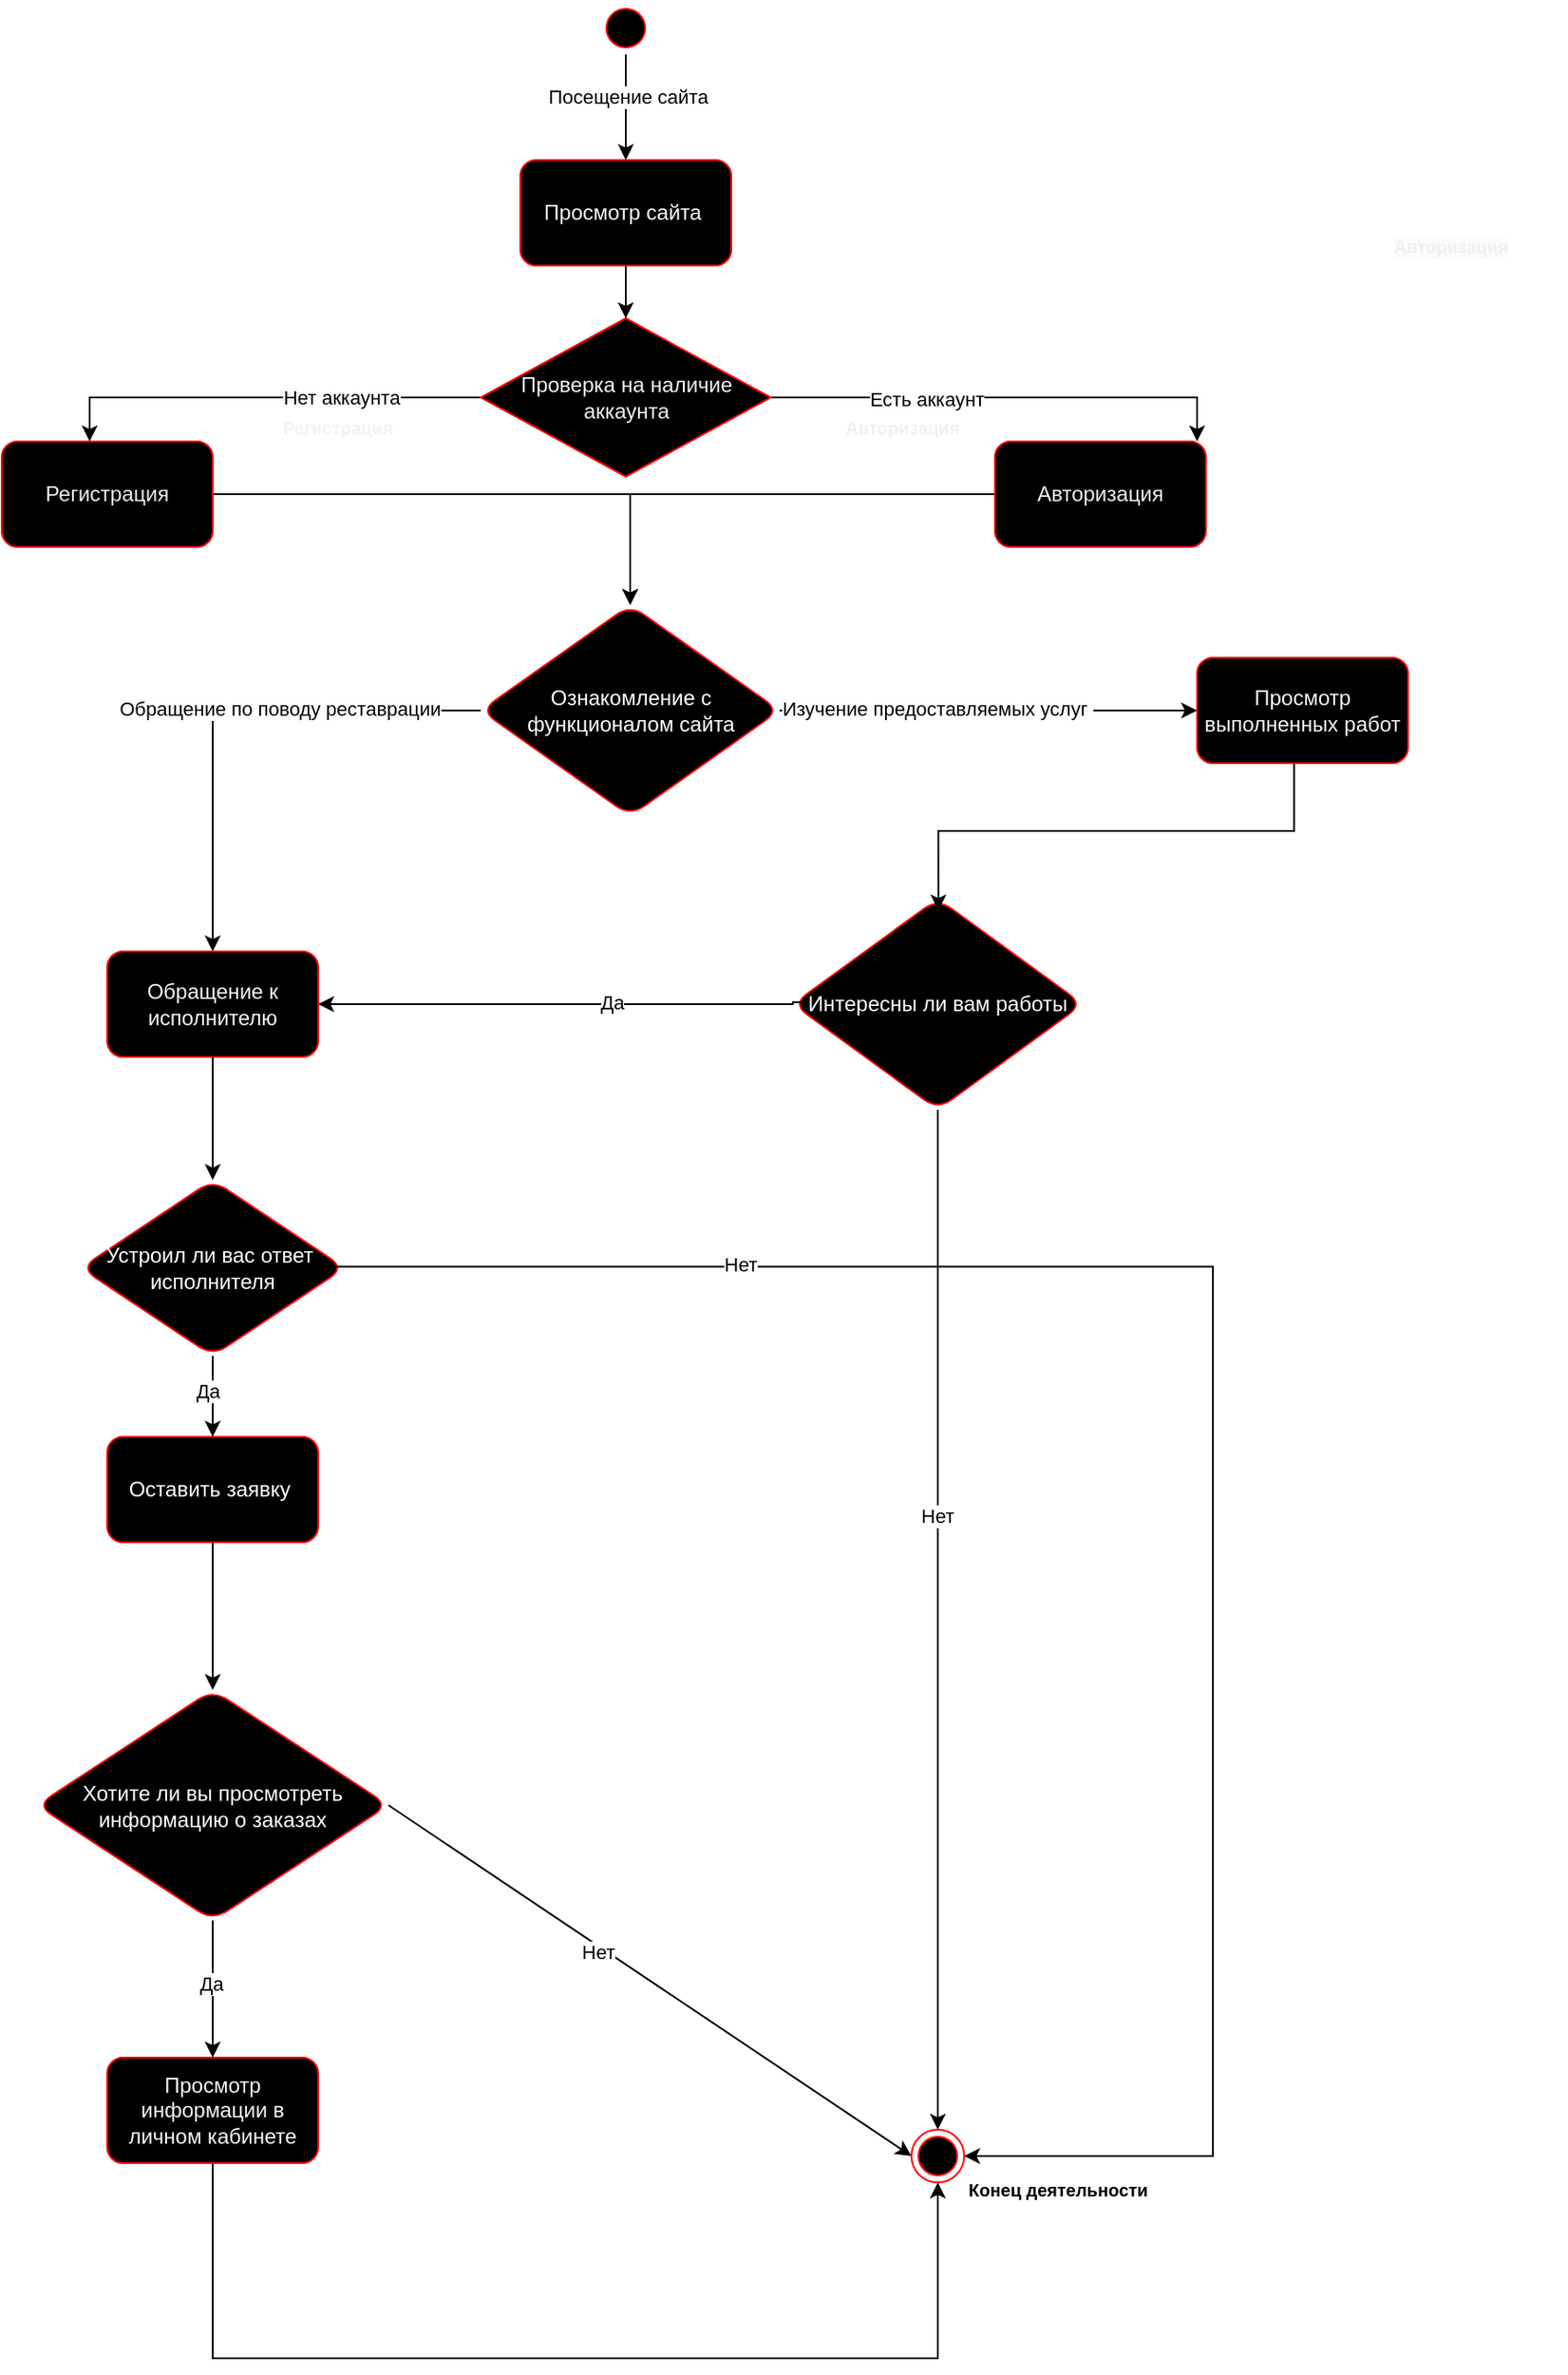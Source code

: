 <mxfile version="22.1.11" type="device">
  <diagram name="Page-1" id="e7e014a7-5840-1c2e-5031-d8a46d1fe8dd">
    <mxGraphModel dx="1594" dy="898" grid="1" gridSize="10" guides="1" tooltips="1" connect="1" arrows="1" fold="1" page="1" pageScale="1" pageWidth="1169" pageHeight="826" background="none" math="0" shadow="0">
      <root>
        <mxCell id="0" />
        <mxCell id="1" parent="0" />
        <mxCell id="uDLymxrox1xTa2X5VVM9-57" value="" style="edgeStyle=orthogonalEdgeStyle;rounded=0;orthogonalLoop=1;jettySize=auto;html=1;entryX=0.5;entryY=0;entryDx=0;entryDy=0;exitX=0.5;exitY=1;exitDx=0;exitDy=0;" parent="1" source="uDLymxrox1xTa2X5VVM9-41" target="uDLymxrox1xTa2X5VVM9-59" edge="1">
          <mxGeometry relative="1" as="geometry">
            <mxPoint x="585" y="150" as="sourcePoint" />
            <mxPoint x="585.0" y="210" as="targetPoint" />
          </mxGeometry>
        </mxCell>
        <mxCell id="kPhSQbMpM69LgPJ4Yq7M-47" value="Посещение сайта" style="edgeLabel;html=1;align=center;verticalAlign=middle;resizable=0;points=[];" parent="uDLymxrox1xTa2X5VVM9-57" vertex="1" connectable="0">
          <mxGeometry x="-0.193" y="1" relative="1" as="geometry">
            <mxPoint as="offset" />
          </mxGeometry>
        </mxCell>
        <mxCell id="uDLymxrox1xTa2X5VVM9-41" value="" style="ellipse;shape=startState;fillColor=#000000;strokeColor=#ff0000;" parent="1" vertex="1">
          <mxGeometry x="570" y="10" width="30" height="30" as="geometry" />
        </mxCell>
        <mxCell id="uDLymxrox1xTa2X5VVM9-42" value="&lt;h1&gt;&lt;br&gt;&lt;/h1&gt;" style="text;html=1;strokeColor=none;fillColor=none;spacing=5;spacingTop=-20;whiteSpace=wrap;overflow=hidden;rounded=0;" parent="1" vertex="1">
          <mxGeometry x="600" y="120" width="100" height="40" as="geometry" />
        </mxCell>
        <mxCell id="uDLymxrox1xTa2X5VVM9-50" value="" style="edgeStyle=orthogonalEdgeStyle;rounded=0;orthogonalLoop=1;jettySize=auto;html=1;" parent="1" source="uDLymxrox1xTa2X5VVM9-47" target="uDLymxrox1xTa2X5VVM9-49" edge="1">
          <mxGeometry relative="1" as="geometry">
            <Array as="points">
              <mxPoint x="910" y="235" />
            </Array>
          </mxGeometry>
        </mxCell>
        <mxCell id="uDLymxrox1xTa2X5VVM9-72" value="Есть аккаунт" style="edgeLabel;html=1;align=center;verticalAlign=middle;resizable=0;points=[];" parent="uDLymxrox1xTa2X5VVM9-50" vertex="1" connectable="0">
          <mxGeometry x="-0.339" y="-1" relative="1" as="geometry">
            <mxPoint as="offset" />
          </mxGeometry>
        </mxCell>
        <mxCell id="uDLymxrox1xTa2X5VVM9-52" value="" style="edgeStyle=orthogonalEdgeStyle;rounded=0;orthogonalLoop=1;jettySize=auto;html=1;" parent="1" source="uDLymxrox1xTa2X5VVM9-47" target="uDLymxrox1xTa2X5VVM9-51" edge="1">
          <mxGeometry relative="1" as="geometry">
            <Array as="points">
              <mxPoint x="280" y="235" />
            </Array>
          </mxGeometry>
        </mxCell>
        <mxCell id="uDLymxrox1xTa2X5VVM9-71" value="Нет аккаунта" style="edgeLabel;html=1;align=center;verticalAlign=middle;resizable=0;points=[];" parent="uDLymxrox1xTa2X5VVM9-52" vertex="1" connectable="0">
          <mxGeometry x="-0.352" relative="1" as="geometry">
            <mxPoint as="offset" />
          </mxGeometry>
        </mxCell>
        <mxCell id="uDLymxrox1xTa2X5VVM9-47" value="&lt;font color=&quot;#f0f0f0&quot;&gt;Проверка на наличие аккаунта&lt;/font&gt;" style="rhombus;whiteSpace=wrap;html=1;fillColor=#000000;strokeColor=#ff0000;" parent="1" vertex="1">
          <mxGeometry x="502.5" y="190" width="165" height="90" as="geometry" />
        </mxCell>
        <mxCell id="uDLymxrox1xTa2X5VVM9-65" value="" style="edgeStyle=orthogonalEdgeStyle;rounded=0;orthogonalLoop=1;jettySize=auto;html=1;entryX=0.5;entryY=0;entryDx=0;entryDy=0;" parent="1" source="uDLymxrox1xTa2X5VVM9-49" target="uDLymxrox1xTa2X5VVM9-60" edge="1">
          <mxGeometry relative="1" as="geometry">
            <mxPoint x="570" y="550" as="targetPoint" />
          </mxGeometry>
        </mxCell>
        <mxCell id="uDLymxrox1xTa2X5VVM9-49" value="&lt;font color=&quot;#f0f0f0&quot;&gt;Авторизация&lt;br&gt;&lt;/font&gt;" style="rounded=1;whiteSpace=wrap;html=1;fillColor=#000000;strokeColor=#ff0000;" parent="1" vertex="1">
          <mxGeometry x="795" y="260" width="120" height="60" as="geometry" />
        </mxCell>
        <mxCell id="uDLymxrox1xTa2X5VVM9-61" value="" style="edgeStyle=orthogonalEdgeStyle;rounded=0;orthogonalLoop=1;jettySize=auto;html=1;" parent="1" source="uDLymxrox1xTa2X5VVM9-51" target="uDLymxrox1xTa2X5VVM9-60" edge="1">
          <mxGeometry relative="1" as="geometry" />
        </mxCell>
        <mxCell id="uDLymxrox1xTa2X5VVM9-51" value="&lt;font color=&quot;#ebebeb&quot;&gt;Регистрация&lt;/font&gt;" style="rounded=1;whiteSpace=wrap;html=1;fillColor=#000000;strokeColor=#ff0000;" parent="1" vertex="1">
          <mxGeometry x="230" y="260" width="120" height="60" as="geometry" />
        </mxCell>
        <mxCell id="uDLymxrox1xTa2X5VVM9-53" value="&lt;h1 style=&quot;font-size: 10px;&quot;&gt;&lt;font color=&quot;#f2f2f2&quot;&gt;Регистрация&amp;nbsp;&lt;/font&gt;&lt;/h1&gt;" style="text;html=1;strokeColor=none;fillColor=none;spacing=5;spacingTop=-20;whiteSpace=wrap;overflow=hidden;rounded=0;" parent="1" vertex="1">
          <mxGeometry x="385" y="250" width="80" height="10" as="geometry" />
        </mxCell>
        <mxCell id="uDLymxrox1xTa2X5VVM9-54" value="&lt;h1 style=&quot;border-color: var(--border-color); font-size: 10px;&quot;&gt;&lt;font style=&quot;border-color: var(--border-color);&quot; color=&quot;#f0f0f0&quot;&gt;Авторизация&lt;/font&gt;&lt;/h1&gt;" style="text;html=1;strokeColor=none;fillColor=none;spacing=5;spacingTop=-20;whiteSpace=wrap;overflow=hidden;rounded=0;" parent="1" vertex="1">
          <mxGeometry x="705" y="250" width="80" height="20" as="geometry" />
        </mxCell>
        <mxCell id="uDLymxrox1xTa2X5VVM9-55" value="&lt;h1 style=&quot;border-color: var(--border-color); color: rgb(0, 0, 0); font-family: Helvetica; font-style: normal; font-variant-ligatures: normal; font-variant-caps: normal; letter-spacing: normal; orphans: 2; text-align: left; text-indent: 0px; text-transform: none; widows: 2; word-spacing: 0px; -webkit-text-stroke-width: 0px; background-color: rgb(251, 251, 251); text-decoration-thickness: initial; text-decoration-style: initial; text-decoration-color: initial; font-size: 10px;&quot;&gt;&lt;font color=&quot;#f0f0f0&quot; style=&quot;border-color: var(--border-color);&quot;&gt;Авторизация&lt;/font&gt;&lt;/h1&gt;" style="text;whiteSpace=wrap;html=1;" parent="1" vertex="1">
          <mxGeometry x="1020" y="130" width="100" height="50" as="geometry" />
        </mxCell>
        <mxCell id="uDLymxrox1xTa2X5VVM9-69" value="" style="edgeStyle=orthogonalEdgeStyle;rounded=0;orthogonalLoop=1;jettySize=auto;html=1;" parent="1" source="uDLymxrox1xTa2X5VVM9-59" target="uDLymxrox1xTa2X5VVM9-47" edge="1">
          <mxGeometry relative="1" as="geometry" />
        </mxCell>
        <mxCell id="uDLymxrox1xTa2X5VVM9-59" value="&lt;font color=&quot;#fcfcfc&quot;&gt;Просмотр сайта&amp;nbsp;&lt;/font&gt;" style="rounded=1;whiteSpace=wrap;html=1;fillColor=#000000;strokeColor=#ff0000;" parent="1" vertex="1">
          <mxGeometry x="525" y="100" width="120" height="60" as="geometry" />
        </mxCell>
        <mxCell id="uDLymxrox1xTa2X5VVM9-74" value="" style="edgeStyle=orthogonalEdgeStyle;rounded=0;orthogonalLoop=1;jettySize=auto;html=1;" parent="1" source="uDLymxrox1xTa2X5VVM9-60" target="uDLymxrox1xTa2X5VVM9-73" edge="1">
          <mxGeometry relative="1" as="geometry" />
        </mxCell>
        <mxCell id="uDLymxrox1xTa2X5VVM9-94" value="Обращение по поводу реставрации" style="edgeLabel;html=1;align=center;verticalAlign=middle;resizable=0;points=[];" parent="uDLymxrox1xTa2X5VVM9-74" vertex="1" connectable="0">
          <mxGeometry x="-0.204" y="-1" relative="1" as="geometry">
            <mxPoint as="offset" />
          </mxGeometry>
        </mxCell>
        <mxCell id="uDLymxrox1xTa2X5VVM9-60" value="&lt;font color=&quot;#ffffff&quot;&gt;Ознакомление с функционалом сайта&lt;/font&gt;" style="rhombus;whiteSpace=wrap;html=1;fillColor=#000000;strokeColor=#ff0000;rounded=1;" parent="1" vertex="1">
          <mxGeometry x="502.5" y="353" width="170" height="120" as="geometry" />
        </mxCell>
        <mxCell id="uDLymxrox1xTa2X5VVM9-73" value="&lt;font color=&quot;#f5f5f5&quot;&gt;Обращение к исполнителю&lt;/font&gt;" style="whiteSpace=wrap;html=1;fillColor=#000000;strokeColor=#ff0000;rounded=1;" parent="1" vertex="1">
          <mxGeometry x="290" y="550" width="120" height="60" as="geometry" />
        </mxCell>
        <mxCell id="uDLymxrox1xTa2X5VVM9-77" value="&lt;font color=&quot;#ffffff&quot;&gt;Оставить заявку&amp;nbsp;&lt;/font&gt;" style="whiteSpace=wrap;html=1;fillColor=#000000;strokeColor=#ff0000;rounded=1;" parent="1" vertex="1">
          <mxGeometry x="290" y="826" width="120" height="60" as="geometry" />
        </mxCell>
        <mxCell id="uDLymxrox1xTa2X5VVM9-81" value="&lt;font color=&quot;#f5f5f5&quot;&gt;Просмотр выполненных работ&lt;/font&gt;" style="whiteSpace=wrap;html=1;fillColor=#000000;strokeColor=#ff0000;rounded=1;" parent="1" vertex="1">
          <mxGeometry x="910" y="383" width="120" height="60" as="geometry" />
        </mxCell>
        <mxCell id="uDLymxrox1xTa2X5VVM9-88" value="" style="endArrow=classic;html=1;rounded=0;exitX=1;exitY=0.5;exitDx=0;exitDy=0;entryX=0;entryY=0.5;entryDx=0;entryDy=0;" parent="1" source="uDLymxrox1xTa2X5VVM9-60" target="uDLymxrox1xTa2X5VVM9-81" edge="1">
          <mxGeometry width="50" height="50" relative="1" as="geometry">
            <mxPoint x="670" y="720" as="sourcePoint" />
            <mxPoint x="720" y="670" as="targetPoint" />
          </mxGeometry>
        </mxCell>
        <mxCell id="kPhSQbMpM69LgPJ4Yq7M-5" value="Изучение предоставляемых услуг&amp;nbsp;" style="edgeLabel;html=1;align=center;verticalAlign=middle;resizable=0;points=[];" parent="uDLymxrox1xTa2X5VVM9-88" vertex="1" connectable="0">
          <mxGeometry x="-0.25" y="1" relative="1" as="geometry">
            <mxPoint as="offset" />
          </mxGeometry>
        </mxCell>
        <mxCell id="kPhSQbMpM69LgPJ4Yq7M-63" style="edgeStyle=orthogonalEdgeStyle;rounded=0;orthogonalLoop=1;jettySize=auto;html=1;exitX=0.5;exitY=1;exitDx=0;exitDy=0;entryX=0.5;entryY=1;entryDx=0;entryDy=0;" parent="1" source="kPhSQbMpM69LgPJ4Yq7M-6" target="kPhSQbMpM69LgPJ4Yq7M-57" edge="1">
          <mxGeometry relative="1" as="geometry">
            <mxPoint x="690" y="1370" as="targetPoint" />
            <Array as="points">
              <mxPoint x="350" y="1350" />
              <mxPoint x="763" y="1350" />
            </Array>
          </mxGeometry>
        </mxCell>
        <mxCell id="kPhSQbMpM69LgPJ4Yq7M-6" value="&lt;font color=&quot;#f5f5f5&quot;&gt;Просмотр информации в личном кабинете&lt;/font&gt;" style="whiteSpace=wrap;html=1;fillColor=#000000;strokeColor=#ff0000;rounded=1;" parent="1" vertex="1">
          <mxGeometry x="290" y="1179" width="120" height="60" as="geometry" />
        </mxCell>
        <mxCell id="kPhSQbMpM69LgPJ4Yq7M-9" value="&lt;font color=&quot;#ffffff&quot;&gt;Интересны ли вам работы&lt;/font&gt;" style="rhombus;whiteSpace=wrap;html=1;fillColor=#000000;strokeColor=#ff0000;rounded=1;" parent="1" vertex="1">
          <mxGeometry x="680" y="520" width="165" height="120" as="geometry" />
        </mxCell>
        <mxCell id="kPhSQbMpM69LgPJ4Yq7M-12" value="" style="edgeStyle=orthogonalEdgeStyle;rounded=0;orthogonalLoop=1;jettySize=auto;html=1;exitX=0.46;exitY=1.009;exitDx=0;exitDy=0;exitPerimeter=0;entryX=0.502;entryY=0.056;entryDx=0;entryDy=0;entryPerimeter=0;" parent="1" source="uDLymxrox1xTa2X5VVM9-81" target="kPhSQbMpM69LgPJ4Yq7M-9" edge="1">
          <mxGeometry relative="1" as="geometry">
            <mxPoint x="1050" y="580" as="sourcePoint" />
            <mxPoint x="1050" y="700" as="targetPoint" />
          </mxGeometry>
        </mxCell>
        <mxCell id="kPhSQbMpM69LgPJ4Yq7M-14" value="" style="edgeStyle=orthogonalEdgeStyle;rounded=0;orthogonalLoop=1;jettySize=auto;html=1;exitX=0.5;exitY=1;exitDx=0;exitDy=0;entryX=0.5;entryY=0;entryDx=0;entryDy=0;" parent="1" source="kPhSQbMpM69LgPJ4Yq7M-9" target="kPhSQbMpM69LgPJ4Yq7M-57" edge="1">
          <mxGeometry relative="1" as="geometry">
            <mxPoint x="1060" y="570" as="sourcePoint" />
            <mxPoint x="940" y="760" as="targetPoint" />
            <Array as="points">
              <mxPoint x="763" y="910" />
              <mxPoint x="763" y="910" />
            </Array>
          </mxGeometry>
        </mxCell>
        <mxCell id="kPhSQbMpM69LgPJ4Yq7M-15" value="Нет" style="edgeLabel;html=1;align=center;verticalAlign=middle;resizable=0;points=[];" parent="kPhSQbMpM69LgPJ4Yq7M-14" vertex="1" connectable="0">
          <mxGeometry x="-0.204" y="-1" relative="1" as="geometry">
            <mxPoint as="offset" />
          </mxGeometry>
        </mxCell>
        <mxCell id="kPhSQbMpM69LgPJ4Yq7M-16" value="" style="edgeStyle=orthogonalEdgeStyle;rounded=0;orthogonalLoop=1;jettySize=auto;html=1;exitX=0.036;exitY=0.491;exitDx=0;exitDy=0;exitPerimeter=0;entryX=1;entryY=0.5;entryDx=0;entryDy=0;" parent="1" source="kPhSQbMpM69LgPJ4Yq7M-9" target="uDLymxrox1xTa2X5VVM9-73" edge="1">
          <mxGeometry relative="1" as="geometry">
            <mxPoint x="605" y="640" as="sourcePoint" />
            <mxPoint x="605" y="760" as="targetPoint" />
            <Array as="points">
              <mxPoint x="680" y="579" />
              <mxPoint x="680" y="580" />
            </Array>
          </mxGeometry>
        </mxCell>
        <mxCell id="kPhSQbMpM69LgPJ4Yq7M-17" value="Да" style="edgeLabel;html=1;align=center;verticalAlign=middle;resizable=0;points=[];" parent="kPhSQbMpM69LgPJ4Yq7M-16" vertex="1" connectable="0">
          <mxGeometry x="-0.204" y="-1" relative="1" as="geometry">
            <mxPoint as="offset" />
          </mxGeometry>
        </mxCell>
        <mxCell id="kPhSQbMpM69LgPJ4Yq7M-18" value="&lt;font color=&quot;#ffffff&quot;&gt;Устроил ли вас ответ&amp;nbsp; исполнителя&lt;/font&gt;" style="rhombus;whiteSpace=wrap;html=1;fillColor=#000000;strokeColor=#ff0000;rounded=1;" parent="1" vertex="1">
          <mxGeometry x="275" y="680" width="150" height="100" as="geometry" />
        </mxCell>
        <mxCell id="kPhSQbMpM69LgPJ4Yq7M-19" value="" style="edgeStyle=orthogonalEdgeStyle;rounded=0;orthogonalLoop=1;jettySize=auto;html=1;exitX=0.5;exitY=1;exitDx=0;exitDy=0;entryX=0.5;entryY=0;entryDx=0;entryDy=0;" parent="1" source="uDLymxrox1xTa2X5VVM9-73" target="kPhSQbMpM69LgPJ4Yq7M-18" edge="1">
          <mxGeometry relative="1" as="geometry">
            <mxPoint x="370" y="820" as="sourcePoint" />
            <mxPoint x="575" y="830" as="targetPoint" />
          </mxGeometry>
        </mxCell>
        <mxCell id="kPhSQbMpM69LgPJ4Yq7M-22" value="" style="edgeStyle=orthogonalEdgeStyle;rounded=0;orthogonalLoop=1;jettySize=auto;html=1;exitX=0.5;exitY=1;exitDx=0;exitDy=0;entryX=0.5;entryY=0;entryDx=0;entryDy=0;" parent="1" source="kPhSQbMpM69LgPJ4Yq7M-18" target="uDLymxrox1xTa2X5VVM9-77" edge="1">
          <mxGeometry relative="1" as="geometry">
            <mxPoint x="404.71" y="820" as="sourcePoint" />
            <mxPoint x="404.71" y="940" as="targetPoint" />
          </mxGeometry>
        </mxCell>
        <mxCell id="kPhSQbMpM69LgPJ4Yq7M-24" value="Да" style="edgeLabel;html=1;align=center;verticalAlign=middle;resizable=0;points=[];" parent="kPhSQbMpM69LgPJ4Yq7M-22" vertex="1" connectable="0">
          <mxGeometry x="-0.132" y="-3" relative="1" as="geometry">
            <mxPoint as="offset" />
          </mxGeometry>
        </mxCell>
        <mxCell id="kPhSQbMpM69LgPJ4Yq7M-25" value="" style="edgeStyle=orthogonalEdgeStyle;rounded=0;orthogonalLoop=1;jettySize=auto;html=1;exitX=0.969;exitY=0.493;exitDx=0;exitDy=0;exitPerimeter=0;entryX=1;entryY=0.5;entryDx=0;entryDy=0;" parent="1" source="kPhSQbMpM69LgPJ4Yq7M-18" target="kPhSQbMpM69LgPJ4Yq7M-57" edge="1">
          <mxGeometry relative="1" as="geometry">
            <mxPoint x="800" y="870" as="sourcePoint" />
            <mxPoint x="890" y="1270" as="targetPoint" />
            <Array as="points">
              <mxPoint x="919" y="729" />
              <mxPoint x="919" y="1235" />
            </Array>
          </mxGeometry>
        </mxCell>
        <mxCell id="kPhSQbMpM69LgPJ4Yq7M-27" value="Нет" style="edgeLabel;html=1;align=center;verticalAlign=middle;resizable=0;points=[];" parent="kPhSQbMpM69LgPJ4Yq7M-25" vertex="1" connectable="0">
          <mxGeometry x="-0.599" y="2" relative="1" as="geometry">
            <mxPoint as="offset" />
          </mxGeometry>
        </mxCell>
        <mxCell id="kPhSQbMpM69LgPJ4Yq7M-37" value="&lt;font color=&quot;#ffffff&quot;&gt;Хотите ли вы просмотреть информацию о заказах&lt;/font&gt;" style="rhombus;whiteSpace=wrap;html=1;fillColor=#000000;strokeColor=#ff0000;rounded=1;" parent="1" vertex="1">
          <mxGeometry x="250" y="970" width="200" height="131" as="geometry" />
        </mxCell>
        <mxCell id="kPhSQbMpM69LgPJ4Yq7M-38" value="" style="endArrow=classic;html=1;rounded=0;exitX=0.5;exitY=1;exitDx=0;exitDy=0;entryX=0.5;entryY=0;entryDx=0;entryDy=0;" parent="1" source="uDLymxrox1xTa2X5VVM9-77" target="kPhSQbMpM69LgPJ4Yq7M-37" edge="1">
          <mxGeometry width="50" height="50" relative="1" as="geometry">
            <mxPoint x="430" y="1150" as="sourcePoint" />
            <mxPoint x="580" y="1150" as="targetPoint" />
          </mxGeometry>
        </mxCell>
        <mxCell id="kPhSQbMpM69LgPJ4Yq7M-39" value="" style="endArrow=classic;html=1;rounded=0;exitX=0.5;exitY=1;exitDx=0;exitDy=0;entryX=0.5;entryY=0;entryDx=0;entryDy=0;" parent="1" source="kPhSQbMpM69LgPJ4Yq7M-37" target="kPhSQbMpM69LgPJ4Yq7M-6" edge="1">
          <mxGeometry width="50" height="50" relative="1" as="geometry">
            <mxPoint x="330" y="1140" as="sourcePoint" />
            <mxPoint x="480" y="1140" as="targetPoint" />
          </mxGeometry>
        </mxCell>
        <mxCell id="kPhSQbMpM69LgPJ4Yq7M-40" value="Да" style="edgeLabel;html=1;align=center;verticalAlign=middle;resizable=0;points=[];" parent="kPhSQbMpM69LgPJ4Yq7M-39" vertex="1" connectable="0">
          <mxGeometry x="-0.083" y="-1" relative="1" as="geometry">
            <mxPoint as="offset" />
          </mxGeometry>
        </mxCell>
        <mxCell id="kPhSQbMpM69LgPJ4Yq7M-46" value="&lt;h1&gt;&lt;font style=&quot;font-size: 10px;&quot;&gt;Конец деятельности&lt;/font&gt;&lt;/h1&gt;" style="text;html=1;strokeColor=none;fillColor=none;spacing=5;spacingTop=-20;whiteSpace=wrap;overflow=hidden;rounded=0;" parent="1" vertex="1">
          <mxGeometry x="775" y="1230" width="135" height="35" as="geometry" />
        </mxCell>
        <mxCell id="kPhSQbMpM69LgPJ4Yq7M-48" value="" style="endArrow=classic;html=1;rounded=0;exitX=1;exitY=0.5;exitDx=0;exitDy=0;entryX=0;entryY=0.5;entryDx=0;entryDy=0;" parent="1" source="kPhSQbMpM69LgPJ4Yq7M-37" target="kPhSQbMpM69LgPJ4Yq7M-57" edge="1">
          <mxGeometry width="50" height="50" relative="1" as="geometry">
            <mxPoint x="645" y="1075" as="sourcePoint" />
            <mxPoint x="940" y="1196.5" as="targetPoint" />
          </mxGeometry>
        </mxCell>
        <mxCell id="kPhSQbMpM69LgPJ4Yq7M-49" value="Нет" style="edgeLabel;html=1;align=center;verticalAlign=middle;resizable=0;points=[];" parent="kPhSQbMpM69LgPJ4Yq7M-48" vertex="1" connectable="0">
          <mxGeometry x="-0.19" y="-3" relative="1" as="geometry">
            <mxPoint as="offset" />
          </mxGeometry>
        </mxCell>
        <mxCell id="kPhSQbMpM69LgPJ4Yq7M-57" value="" style="ellipse;html=1;shape=endState;fillColor=#000000;strokeColor=#ff0000;" parent="1" vertex="1">
          <mxGeometry x="747.5" y="1220" width="30" height="30" as="geometry" />
        </mxCell>
      </root>
    </mxGraphModel>
  </diagram>
</mxfile>
